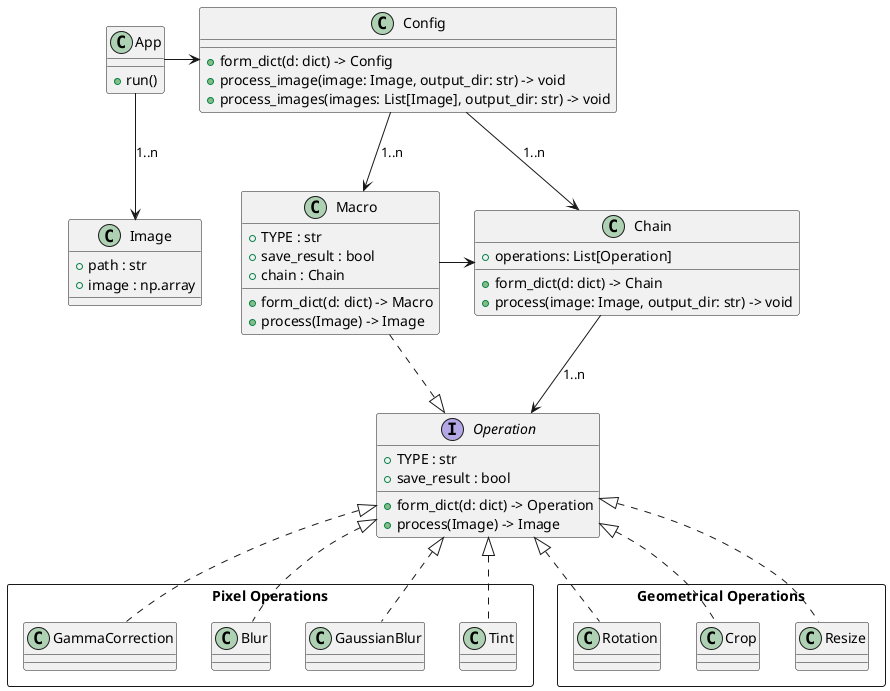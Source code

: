 @startuml classes

class App
{
    +run()
}

class Image
{
    +path : str
    +image : np.array
}

class Config
{
    +form_dict(d: dict) -> Config
    +process_image(image: Image, output_dir: str) -> void
    +process_images(images: List[Image], output_dir: str) -> void
}

class Chain
{
    +operations: List[Operation]
    +form_dict(d: dict) -> Chain
    +process(image: Image, output_dir: str) -> void
}

interface Operation
{
    + TYPE : str
    + save_result : bool
    +form_dict(d: dict) -> Operation
    +process(Image) -> Image
}

package "Pixel Operations" <<Rectangle>>
{
    class GammaCorrection
    class Blur
    class GaussianBlur
    class Tint
}

package "Geometrical Operations" <<Rectangle>>
{
    class Rotation
    class Crop
    class Resize
}

class Macro
{
    + TYPE : str
    + save_result : bool
    + chain : Chain
    +form_dict(d: dict) -> Macro
    +process(Image) -> Image
}

App --> Image : 1..n
App -> Config

Config --> Chain : 1..n
Config --> Macro : 1..n

Chain --> Operation : 1..n
Macro -> Chain

Operation <|.. Rotation
Operation <|.. Tint
Operation <|.. Crop
Operation <|.. Blur
Operation <|.. GaussianBlur
Operation <|.. GammaCorrection
Operation <|.. Resize
Macro ..|> Operation


@enduml